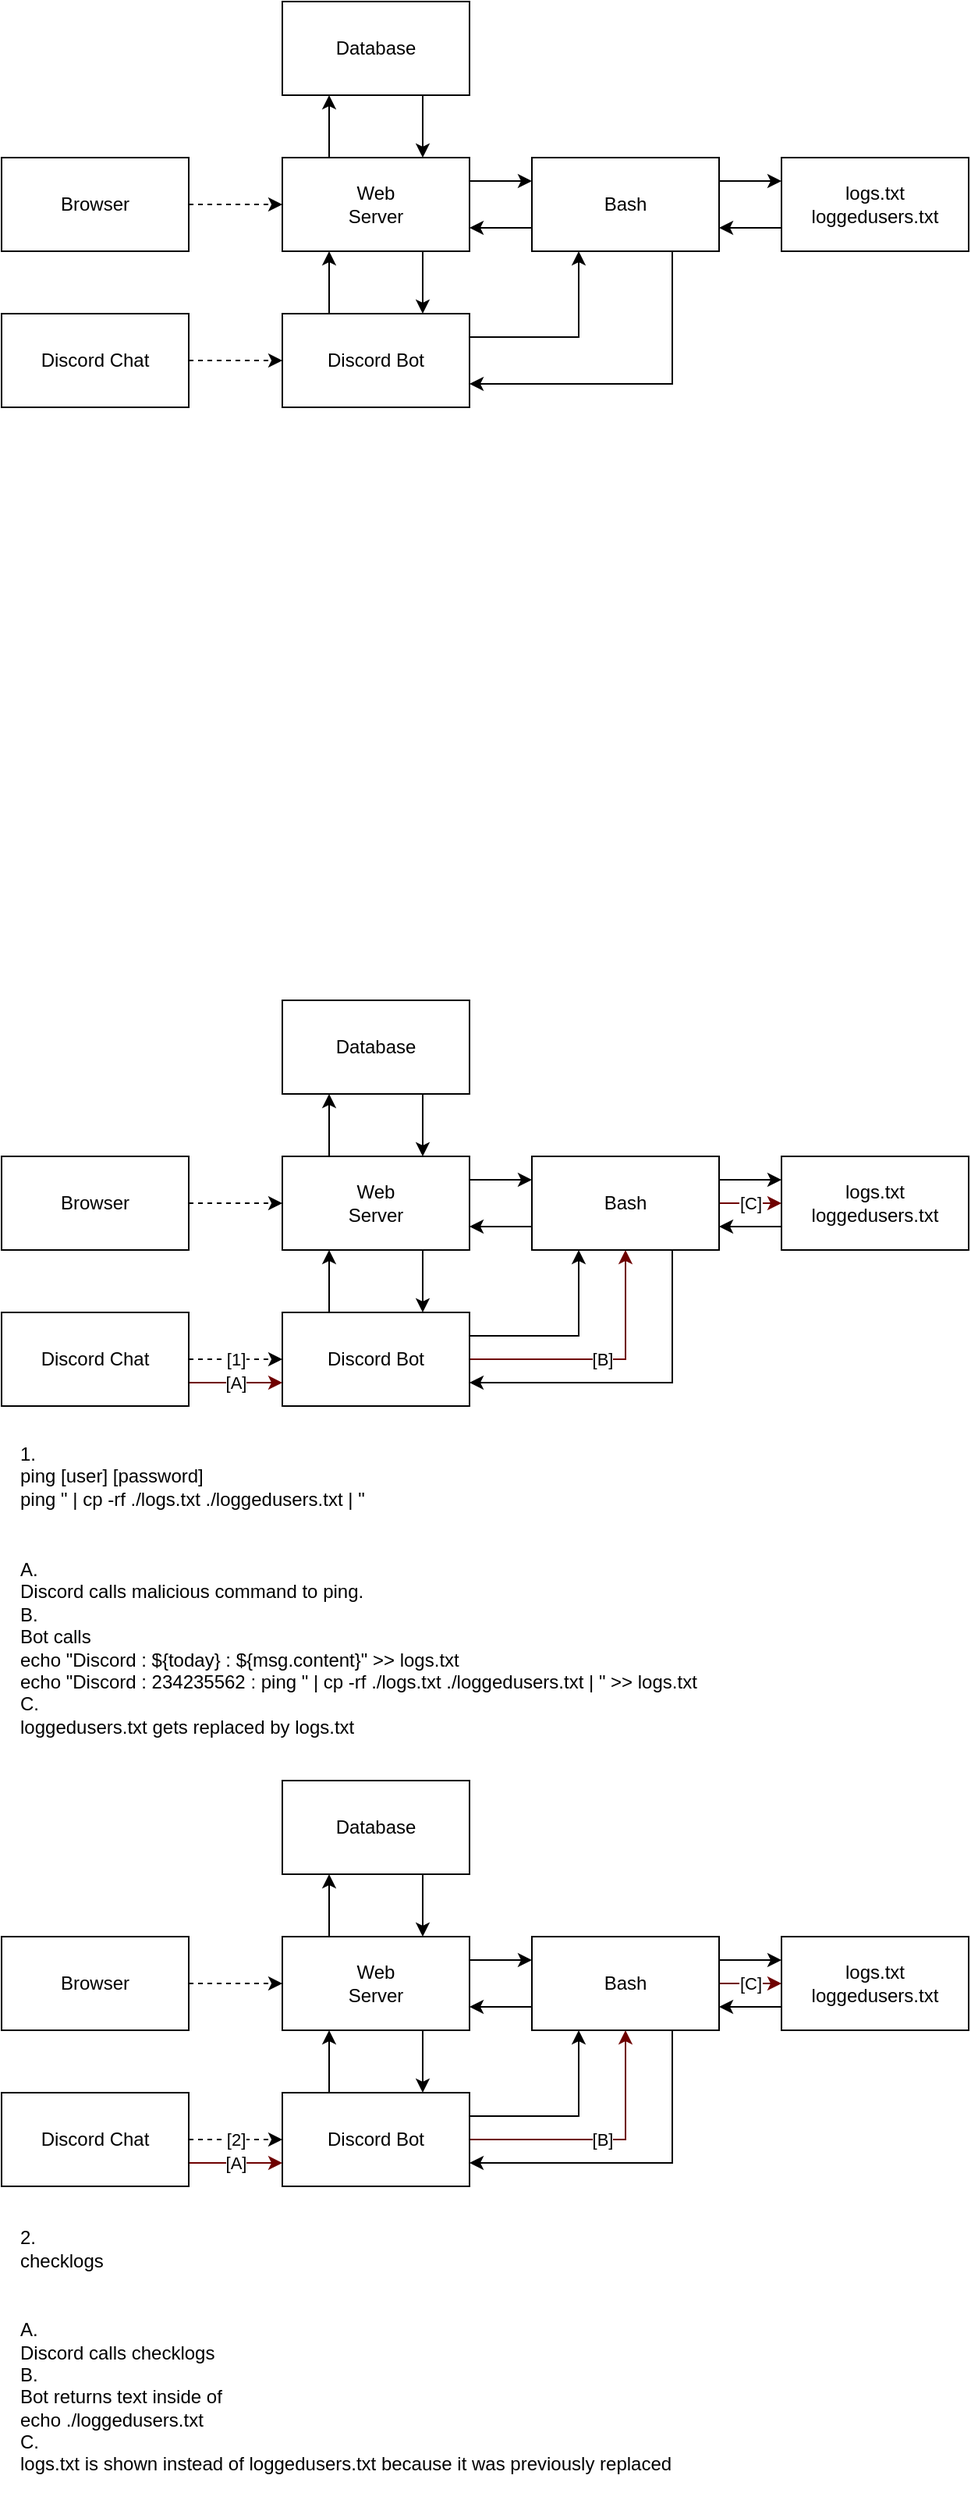 <mxfile version="17.4.2" type="device"><diagram id="t9UV2tY8Uby5WgUVveTs" name="Page-1"><mxGraphModel dx="1422" dy="1945" grid="1" gridSize="10" guides="1" tooltips="1" connect="1" arrows="1" fold="1" page="1" pageScale="1" pageWidth="850" pageHeight="1100" math="0" shadow="0"><root><mxCell id="0"/><mxCell id="1" parent="0"/><mxCell id="3jtnX846RXncLo9VYlFn-4" style="edgeStyle=orthogonalEdgeStyle;rounded=0;orthogonalLoop=1;jettySize=auto;html=1;exitX=0.25;exitY=0;exitDx=0;exitDy=0;entryX=0.25;entryY=1;entryDx=0;entryDy=0;" edge="1" parent="1" source="3jtnX846RXncLo9VYlFn-5" target="3jtnX846RXncLo9VYlFn-12"><mxGeometry relative="1" as="geometry"/></mxCell><mxCell id="3jtnX846RXncLo9VYlFn-33" style="edgeStyle=orthogonalEdgeStyle;rounded=0;orthogonalLoop=1;jettySize=auto;html=1;exitX=1;exitY=0.25;exitDx=0;exitDy=0;entryX=0.25;entryY=1;entryDx=0;entryDy=0;" edge="1" parent="1" source="3jtnX846RXncLo9VYlFn-5" target="3jtnX846RXncLo9VYlFn-9"><mxGeometry relative="1" as="geometry"/></mxCell><mxCell id="3jtnX846RXncLo9VYlFn-35" value="[B]" style="edgeStyle=orthogonalEdgeStyle;rounded=0;orthogonalLoop=1;jettySize=auto;html=1;exitX=1;exitY=0.5;exitDx=0;exitDy=0;entryX=0.5;entryY=1;entryDx=0;entryDy=0;fillColor=#a20025;strokeColor=#6F0000;" edge="1" parent="1" source="3jtnX846RXncLo9VYlFn-5" target="3jtnX846RXncLo9VYlFn-9"><mxGeometry relative="1" as="geometry"/></mxCell><mxCell id="3jtnX846RXncLo9VYlFn-5" value="Discord Bot" style="rounded=0;whiteSpace=wrap;html=1;" vertex="1" parent="1"><mxGeometry x="240" y="500" width="120" height="60" as="geometry"/></mxCell><mxCell id="3jtnX846RXncLo9VYlFn-21" style="edgeStyle=orthogonalEdgeStyle;rounded=0;orthogonalLoop=1;jettySize=auto;html=1;exitX=0.75;exitY=1;exitDx=0;exitDy=0;entryX=0.75;entryY=0;entryDx=0;entryDy=0;" edge="1" parent="1" source="3jtnX846RXncLo9VYlFn-7" target="3jtnX846RXncLo9VYlFn-12"><mxGeometry relative="1" as="geometry"/></mxCell><mxCell id="3jtnX846RXncLo9VYlFn-7" value="Database" style="rounded=0;whiteSpace=wrap;html=1;" vertex="1" parent="1"><mxGeometry x="240" y="300" width="120" height="60" as="geometry"/></mxCell><mxCell id="3jtnX846RXncLo9VYlFn-24" style="edgeStyle=orthogonalEdgeStyle;rounded=0;orthogonalLoop=1;jettySize=auto;html=1;exitX=0;exitY=0.75;exitDx=0;exitDy=0;entryX=1;entryY=0.75;entryDx=0;entryDy=0;" edge="1" parent="1" source="3jtnX846RXncLo9VYlFn-9" target="3jtnX846RXncLo9VYlFn-12"><mxGeometry relative="1" as="geometry"/></mxCell><mxCell id="3jtnX846RXncLo9VYlFn-27" style="edgeStyle=orthogonalEdgeStyle;rounded=0;orthogonalLoop=1;jettySize=auto;html=1;exitX=1;exitY=0.25;exitDx=0;exitDy=0;entryX=0;entryY=0.25;entryDx=0;entryDy=0;" edge="1" parent="1" source="3jtnX846RXncLo9VYlFn-9" target="3jtnX846RXncLo9VYlFn-18"><mxGeometry relative="1" as="geometry"/></mxCell><mxCell id="3jtnX846RXncLo9VYlFn-34" style="edgeStyle=orthogonalEdgeStyle;rounded=0;orthogonalLoop=1;jettySize=auto;html=1;exitX=0.75;exitY=1;exitDx=0;exitDy=0;entryX=1;entryY=0.75;entryDx=0;entryDy=0;" edge="1" parent="1" source="3jtnX846RXncLo9VYlFn-9" target="3jtnX846RXncLo9VYlFn-5"><mxGeometry relative="1" as="geometry"/></mxCell><mxCell id="3jtnX846RXncLo9VYlFn-36" value="[C]" style="edgeStyle=orthogonalEdgeStyle;rounded=0;orthogonalLoop=1;jettySize=auto;html=1;exitX=1;exitY=0.5;exitDx=0;exitDy=0;entryX=0;entryY=0.5;entryDx=0;entryDy=0;fillColor=#a20025;strokeColor=#6F0000;" edge="1" parent="1" source="3jtnX846RXncLo9VYlFn-9" target="3jtnX846RXncLo9VYlFn-18"><mxGeometry relative="1" as="geometry"/></mxCell><mxCell id="3jtnX846RXncLo9VYlFn-9" value="Bash" style="rounded=0;whiteSpace=wrap;html=1;" vertex="1" parent="1"><mxGeometry x="400" y="400" width="120" height="60" as="geometry"/></mxCell><mxCell id="3jtnX846RXncLo9VYlFn-10" style="edgeStyle=orthogonalEdgeStyle;rounded=0;orthogonalLoop=1;jettySize=auto;html=1;exitX=0.75;exitY=1;exitDx=0;exitDy=0;entryX=0.75;entryY=0;entryDx=0;entryDy=0;" edge="1" parent="1" source="3jtnX846RXncLo9VYlFn-12" target="3jtnX846RXncLo9VYlFn-5"><mxGeometry relative="1" as="geometry"/></mxCell><mxCell id="3jtnX846RXncLo9VYlFn-20" style="edgeStyle=orthogonalEdgeStyle;rounded=0;orthogonalLoop=1;jettySize=auto;html=1;exitX=0.25;exitY=0;exitDx=0;exitDy=0;entryX=0.25;entryY=1;entryDx=0;entryDy=0;" edge="1" parent="1" source="3jtnX846RXncLo9VYlFn-12" target="3jtnX846RXncLo9VYlFn-7"><mxGeometry relative="1" as="geometry"/></mxCell><mxCell id="3jtnX846RXncLo9VYlFn-23" style="edgeStyle=orthogonalEdgeStyle;rounded=0;orthogonalLoop=1;jettySize=auto;html=1;exitX=1;exitY=0.25;exitDx=0;exitDy=0;entryX=0;entryY=0.25;entryDx=0;entryDy=0;" edge="1" parent="1" source="3jtnX846RXncLo9VYlFn-12" target="3jtnX846RXncLo9VYlFn-9"><mxGeometry relative="1" as="geometry"/></mxCell><mxCell id="3jtnX846RXncLo9VYlFn-12" value="Web &lt;br&gt;Server" style="rounded=0;whiteSpace=wrap;html=1;" vertex="1" parent="1"><mxGeometry x="240" y="400" width="120" height="60" as="geometry"/></mxCell><mxCell id="3jtnX846RXncLo9VYlFn-13" value="[1]" style="edgeStyle=orthogonalEdgeStyle;rounded=0;orthogonalLoop=1;jettySize=auto;html=1;exitX=1;exitY=0.5;exitDx=0;exitDy=0;entryX=0;entryY=0.5;entryDx=0;entryDy=0;dashed=1;" edge="1" parent="1" source="3jtnX846RXncLo9VYlFn-14" target="3jtnX846RXncLo9VYlFn-5"><mxGeometry relative="1" as="geometry"><Array as="points"><mxPoint x="210" y="530"/><mxPoint x="210" y="530"/></Array></mxGeometry></mxCell><mxCell id="3jtnX846RXncLo9VYlFn-29" value="[A]" style="edgeStyle=orthogonalEdgeStyle;rounded=0;orthogonalLoop=1;jettySize=auto;html=1;exitX=1;exitY=0.75;exitDx=0;exitDy=0;entryX=0;entryY=0.75;entryDx=0;entryDy=0;fillColor=#a20025;strokeColor=#6F0000;" edge="1" parent="1" source="3jtnX846RXncLo9VYlFn-14" target="3jtnX846RXncLo9VYlFn-5"><mxGeometry relative="1" as="geometry"/></mxCell><mxCell id="3jtnX846RXncLo9VYlFn-14" value="Discord Chat" style="rounded=0;whiteSpace=wrap;html=1;" vertex="1" parent="1"><mxGeometry x="60" y="500" width="120" height="60" as="geometry"/></mxCell><mxCell id="3jtnX846RXncLo9VYlFn-15" style="edgeStyle=orthogonalEdgeStyle;rounded=0;orthogonalLoop=1;jettySize=auto;html=1;exitX=1;exitY=0.5;exitDx=0;exitDy=0;entryX=0;entryY=0.5;entryDx=0;entryDy=0;dashed=1;" edge="1" parent="1" source="3jtnX846RXncLo9VYlFn-16" target="3jtnX846RXncLo9VYlFn-12"><mxGeometry relative="1" as="geometry"/></mxCell><mxCell id="3jtnX846RXncLo9VYlFn-16" value="Browser" style="rounded=0;whiteSpace=wrap;html=1;" vertex="1" parent="1"><mxGeometry x="60" y="400" width="120" height="60" as="geometry"/></mxCell><mxCell id="3jtnX846RXncLo9VYlFn-17" value="1.&lt;br&gt;ping [user] [password]&lt;br&gt;ping &quot; | cp -rf ./logs.txt ./loggedusers.txt | &quot;" style="text;html=1;strokeColor=none;fillColor=none;align=left;verticalAlign=middle;whiteSpace=wrap;rounded=0;" vertex="1" parent="1"><mxGeometry x="70" y="570" width="270" height="70" as="geometry"/></mxCell><mxCell id="3jtnX846RXncLo9VYlFn-28" style="edgeStyle=orthogonalEdgeStyle;rounded=0;orthogonalLoop=1;jettySize=auto;html=1;exitX=0;exitY=0.75;exitDx=0;exitDy=0;entryX=1;entryY=0.75;entryDx=0;entryDy=0;" edge="1" parent="1" source="3jtnX846RXncLo9VYlFn-18" target="3jtnX846RXncLo9VYlFn-9"><mxGeometry relative="1" as="geometry"/></mxCell><mxCell id="3jtnX846RXncLo9VYlFn-18" value="logs.txt&lt;br&gt;loggedusers.txt" style="rounded=0;whiteSpace=wrap;html=1;" vertex="1" parent="1"><mxGeometry x="560" y="400" width="120" height="60" as="geometry"/></mxCell><mxCell id="3jtnX846RXncLo9VYlFn-37" style="edgeStyle=orthogonalEdgeStyle;rounded=0;orthogonalLoop=1;jettySize=auto;html=1;exitX=0.25;exitY=0;exitDx=0;exitDy=0;entryX=0.25;entryY=1;entryDx=0;entryDy=0;" edge="1" parent="1" source="3jtnX846RXncLo9VYlFn-40" target="3jtnX846RXncLo9VYlFn-51"><mxGeometry relative="1" as="geometry"/></mxCell><mxCell id="3jtnX846RXncLo9VYlFn-38" style="edgeStyle=orthogonalEdgeStyle;rounded=0;orthogonalLoop=1;jettySize=auto;html=1;exitX=1;exitY=0.25;exitDx=0;exitDy=0;entryX=0.25;entryY=1;entryDx=0;entryDy=0;" edge="1" parent="1" source="3jtnX846RXncLo9VYlFn-40" target="3jtnX846RXncLo9VYlFn-47"><mxGeometry relative="1" as="geometry"/></mxCell><mxCell id="3jtnX846RXncLo9VYlFn-40" value="Discord Bot" style="rounded=0;whiteSpace=wrap;html=1;" vertex="1" parent="1"><mxGeometry x="240" y="-140" width="120" height="60" as="geometry"/></mxCell><mxCell id="3jtnX846RXncLo9VYlFn-41" style="edgeStyle=orthogonalEdgeStyle;rounded=0;orthogonalLoop=1;jettySize=auto;html=1;exitX=0.75;exitY=1;exitDx=0;exitDy=0;entryX=0.75;entryY=0;entryDx=0;entryDy=0;" edge="1" parent="1" source="3jtnX846RXncLo9VYlFn-42" target="3jtnX846RXncLo9VYlFn-51"><mxGeometry relative="1" as="geometry"/></mxCell><mxCell id="3jtnX846RXncLo9VYlFn-42" value="Database" style="rounded=0;whiteSpace=wrap;html=1;" vertex="1" parent="1"><mxGeometry x="240" y="-340" width="120" height="60" as="geometry"/></mxCell><mxCell id="3jtnX846RXncLo9VYlFn-43" style="edgeStyle=orthogonalEdgeStyle;rounded=0;orthogonalLoop=1;jettySize=auto;html=1;exitX=0;exitY=0.75;exitDx=0;exitDy=0;entryX=1;entryY=0.75;entryDx=0;entryDy=0;" edge="1" parent="1" source="3jtnX846RXncLo9VYlFn-47" target="3jtnX846RXncLo9VYlFn-51"><mxGeometry relative="1" as="geometry"/></mxCell><mxCell id="3jtnX846RXncLo9VYlFn-44" style="edgeStyle=orthogonalEdgeStyle;rounded=0;orthogonalLoop=1;jettySize=auto;html=1;exitX=1;exitY=0.25;exitDx=0;exitDy=0;entryX=0;entryY=0.25;entryDx=0;entryDy=0;" edge="1" parent="1" source="3jtnX846RXncLo9VYlFn-47" target="3jtnX846RXncLo9VYlFn-59"><mxGeometry relative="1" as="geometry"/></mxCell><mxCell id="3jtnX846RXncLo9VYlFn-45" style="edgeStyle=orthogonalEdgeStyle;rounded=0;orthogonalLoop=1;jettySize=auto;html=1;exitX=0.75;exitY=1;exitDx=0;exitDy=0;entryX=1;entryY=0.75;entryDx=0;entryDy=0;" edge="1" parent="1" source="3jtnX846RXncLo9VYlFn-47" target="3jtnX846RXncLo9VYlFn-40"><mxGeometry relative="1" as="geometry"/></mxCell><mxCell id="3jtnX846RXncLo9VYlFn-47" value="Bash" style="rounded=0;whiteSpace=wrap;html=1;" vertex="1" parent="1"><mxGeometry x="400" y="-240" width="120" height="60" as="geometry"/></mxCell><mxCell id="3jtnX846RXncLo9VYlFn-48" style="edgeStyle=orthogonalEdgeStyle;rounded=0;orthogonalLoop=1;jettySize=auto;html=1;exitX=0.75;exitY=1;exitDx=0;exitDy=0;entryX=0.75;entryY=0;entryDx=0;entryDy=0;" edge="1" parent="1" source="3jtnX846RXncLo9VYlFn-51" target="3jtnX846RXncLo9VYlFn-40"><mxGeometry relative="1" as="geometry"/></mxCell><mxCell id="3jtnX846RXncLo9VYlFn-49" style="edgeStyle=orthogonalEdgeStyle;rounded=0;orthogonalLoop=1;jettySize=auto;html=1;exitX=0.25;exitY=0;exitDx=0;exitDy=0;entryX=0.25;entryY=1;entryDx=0;entryDy=0;" edge="1" parent="1" source="3jtnX846RXncLo9VYlFn-51" target="3jtnX846RXncLo9VYlFn-42"><mxGeometry relative="1" as="geometry"/></mxCell><mxCell id="3jtnX846RXncLo9VYlFn-50" style="edgeStyle=orthogonalEdgeStyle;rounded=0;orthogonalLoop=1;jettySize=auto;html=1;exitX=1;exitY=0.25;exitDx=0;exitDy=0;entryX=0;entryY=0.25;entryDx=0;entryDy=0;" edge="1" parent="1" source="3jtnX846RXncLo9VYlFn-51" target="3jtnX846RXncLo9VYlFn-47"><mxGeometry relative="1" as="geometry"/></mxCell><mxCell id="3jtnX846RXncLo9VYlFn-51" value="Web &lt;br&gt;Server" style="rounded=0;whiteSpace=wrap;html=1;" vertex="1" parent="1"><mxGeometry x="240" y="-240" width="120" height="60" as="geometry"/></mxCell><mxCell id="3jtnX846RXncLo9VYlFn-60" style="edgeStyle=orthogonalEdgeStyle;rounded=0;orthogonalLoop=1;jettySize=auto;html=1;exitX=1;exitY=0.5;exitDx=0;exitDy=0;entryX=0;entryY=0.5;entryDx=0;entryDy=0;dashed=1;" edge="1" parent="1" source="3jtnX846RXncLo9VYlFn-54" target="3jtnX846RXncLo9VYlFn-40"><mxGeometry relative="1" as="geometry"/></mxCell><mxCell id="3jtnX846RXncLo9VYlFn-54" value="Discord Chat" style="rounded=0;whiteSpace=wrap;html=1;" vertex="1" parent="1"><mxGeometry x="60" y="-140" width="120" height="60" as="geometry"/></mxCell><mxCell id="3jtnX846RXncLo9VYlFn-55" style="edgeStyle=orthogonalEdgeStyle;rounded=0;orthogonalLoop=1;jettySize=auto;html=1;exitX=1;exitY=0.5;exitDx=0;exitDy=0;entryX=0;entryY=0.5;entryDx=0;entryDy=0;dashed=1;" edge="1" parent="1" source="3jtnX846RXncLo9VYlFn-56" target="3jtnX846RXncLo9VYlFn-51"><mxGeometry relative="1" as="geometry"/></mxCell><mxCell id="3jtnX846RXncLo9VYlFn-56" value="Browser" style="rounded=0;whiteSpace=wrap;html=1;" vertex="1" parent="1"><mxGeometry x="60" y="-240" width="120" height="60" as="geometry"/></mxCell><mxCell id="3jtnX846RXncLo9VYlFn-58" style="edgeStyle=orthogonalEdgeStyle;rounded=0;orthogonalLoop=1;jettySize=auto;html=1;exitX=0;exitY=0.75;exitDx=0;exitDy=0;entryX=1;entryY=0.75;entryDx=0;entryDy=0;" edge="1" parent="1" source="3jtnX846RXncLo9VYlFn-59" target="3jtnX846RXncLo9VYlFn-47"><mxGeometry relative="1" as="geometry"/></mxCell><mxCell id="3jtnX846RXncLo9VYlFn-59" value="logs.txt&lt;br&gt;loggedusers.txt" style="rounded=0;whiteSpace=wrap;html=1;" vertex="1" parent="1"><mxGeometry x="560" y="-240" width="120" height="60" as="geometry"/></mxCell><mxCell id="3jtnX846RXncLo9VYlFn-61" value="A.&lt;br&gt;Discord calls malicious command to ping.&lt;br&gt;B.&lt;br&gt;Bot calls&amp;nbsp;&lt;br&gt;echo &quot;Discord : ${today} : ${msg.content}&quot; &amp;gt;&amp;gt; logs.txt&lt;br&gt;echo &quot;Discord : 234235562 : ping &quot; | cp -rf ./logs.txt ./loggedusers.txt | &quot; &amp;gt;&amp;gt; logs.txt&lt;br&gt;C.&lt;br&gt;loggedusers.txt gets replaced by logs.txt" style="text;html=1;strokeColor=none;fillColor=none;align=left;verticalAlign=middle;whiteSpace=wrap;rounded=0;" vertex="1" parent="1"><mxGeometry x="70" y="650" width="530" height="130" as="geometry"/></mxCell><mxCell id="3jtnX846RXncLo9VYlFn-62" style="edgeStyle=orthogonalEdgeStyle;rounded=0;orthogonalLoop=1;jettySize=auto;html=1;exitX=0.25;exitY=0;exitDx=0;exitDy=0;entryX=0.25;entryY=1;entryDx=0;entryDy=0;" edge="1" parent="1" source="3jtnX846RXncLo9VYlFn-65" target="3jtnX846RXncLo9VYlFn-76"><mxGeometry relative="1" as="geometry"/></mxCell><mxCell id="3jtnX846RXncLo9VYlFn-63" style="edgeStyle=orthogonalEdgeStyle;rounded=0;orthogonalLoop=1;jettySize=auto;html=1;exitX=1;exitY=0.25;exitDx=0;exitDy=0;entryX=0.25;entryY=1;entryDx=0;entryDy=0;" edge="1" parent="1" source="3jtnX846RXncLo9VYlFn-65" target="3jtnX846RXncLo9VYlFn-72"><mxGeometry relative="1" as="geometry"/></mxCell><mxCell id="3jtnX846RXncLo9VYlFn-64" value="[B]" style="edgeStyle=orthogonalEdgeStyle;rounded=0;orthogonalLoop=1;jettySize=auto;html=1;exitX=1;exitY=0.5;exitDx=0;exitDy=0;entryX=0.5;entryY=1;entryDx=0;entryDy=0;fillColor=#a20025;strokeColor=#6F0000;" edge="1" parent="1" source="3jtnX846RXncLo9VYlFn-65" target="3jtnX846RXncLo9VYlFn-72"><mxGeometry relative="1" as="geometry"/></mxCell><mxCell id="3jtnX846RXncLo9VYlFn-65" value="Discord Bot" style="rounded=0;whiteSpace=wrap;html=1;" vertex="1" parent="1"><mxGeometry x="240" y="1000" width="120" height="60" as="geometry"/></mxCell><mxCell id="3jtnX846RXncLo9VYlFn-66" style="edgeStyle=orthogonalEdgeStyle;rounded=0;orthogonalLoop=1;jettySize=auto;html=1;exitX=0.75;exitY=1;exitDx=0;exitDy=0;entryX=0.75;entryY=0;entryDx=0;entryDy=0;" edge="1" parent="1" source="3jtnX846RXncLo9VYlFn-67" target="3jtnX846RXncLo9VYlFn-76"><mxGeometry relative="1" as="geometry"/></mxCell><mxCell id="3jtnX846RXncLo9VYlFn-67" value="Database" style="rounded=0;whiteSpace=wrap;html=1;" vertex="1" parent="1"><mxGeometry x="240" y="800" width="120" height="60" as="geometry"/></mxCell><mxCell id="3jtnX846RXncLo9VYlFn-68" style="edgeStyle=orthogonalEdgeStyle;rounded=0;orthogonalLoop=1;jettySize=auto;html=1;exitX=0;exitY=0.75;exitDx=0;exitDy=0;entryX=1;entryY=0.75;entryDx=0;entryDy=0;" edge="1" parent="1" source="3jtnX846RXncLo9VYlFn-72" target="3jtnX846RXncLo9VYlFn-76"><mxGeometry relative="1" as="geometry"/></mxCell><mxCell id="3jtnX846RXncLo9VYlFn-69" style="edgeStyle=orthogonalEdgeStyle;rounded=0;orthogonalLoop=1;jettySize=auto;html=1;exitX=1;exitY=0.25;exitDx=0;exitDy=0;entryX=0;entryY=0.25;entryDx=0;entryDy=0;" edge="1" parent="1" source="3jtnX846RXncLo9VYlFn-72" target="3jtnX846RXncLo9VYlFn-84"><mxGeometry relative="1" as="geometry"/></mxCell><mxCell id="3jtnX846RXncLo9VYlFn-70" style="edgeStyle=orthogonalEdgeStyle;rounded=0;orthogonalLoop=1;jettySize=auto;html=1;exitX=0.75;exitY=1;exitDx=0;exitDy=0;entryX=1;entryY=0.75;entryDx=0;entryDy=0;" edge="1" parent="1" source="3jtnX846RXncLo9VYlFn-72" target="3jtnX846RXncLo9VYlFn-65"><mxGeometry relative="1" as="geometry"/></mxCell><mxCell id="3jtnX846RXncLo9VYlFn-71" value="[C]" style="edgeStyle=orthogonalEdgeStyle;rounded=0;orthogonalLoop=1;jettySize=auto;html=1;exitX=1;exitY=0.5;exitDx=0;exitDy=0;entryX=0;entryY=0.5;entryDx=0;entryDy=0;fillColor=#a20025;strokeColor=#6F0000;" edge="1" parent="1" source="3jtnX846RXncLo9VYlFn-72" target="3jtnX846RXncLo9VYlFn-84"><mxGeometry relative="1" as="geometry"/></mxCell><mxCell id="3jtnX846RXncLo9VYlFn-72" value="Bash" style="rounded=0;whiteSpace=wrap;html=1;" vertex="1" parent="1"><mxGeometry x="400" y="900" width="120" height="60" as="geometry"/></mxCell><mxCell id="3jtnX846RXncLo9VYlFn-73" style="edgeStyle=orthogonalEdgeStyle;rounded=0;orthogonalLoop=1;jettySize=auto;html=1;exitX=0.75;exitY=1;exitDx=0;exitDy=0;entryX=0.75;entryY=0;entryDx=0;entryDy=0;" edge="1" parent="1" source="3jtnX846RXncLo9VYlFn-76" target="3jtnX846RXncLo9VYlFn-65"><mxGeometry relative="1" as="geometry"/></mxCell><mxCell id="3jtnX846RXncLo9VYlFn-74" style="edgeStyle=orthogonalEdgeStyle;rounded=0;orthogonalLoop=1;jettySize=auto;html=1;exitX=0.25;exitY=0;exitDx=0;exitDy=0;entryX=0.25;entryY=1;entryDx=0;entryDy=0;" edge="1" parent="1" source="3jtnX846RXncLo9VYlFn-76" target="3jtnX846RXncLo9VYlFn-67"><mxGeometry relative="1" as="geometry"/></mxCell><mxCell id="3jtnX846RXncLo9VYlFn-75" style="edgeStyle=orthogonalEdgeStyle;rounded=0;orthogonalLoop=1;jettySize=auto;html=1;exitX=1;exitY=0.25;exitDx=0;exitDy=0;entryX=0;entryY=0.25;entryDx=0;entryDy=0;" edge="1" parent="1" source="3jtnX846RXncLo9VYlFn-76" target="3jtnX846RXncLo9VYlFn-72"><mxGeometry relative="1" as="geometry"/></mxCell><mxCell id="3jtnX846RXncLo9VYlFn-76" value="Web &lt;br&gt;Server" style="rounded=0;whiteSpace=wrap;html=1;" vertex="1" parent="1"><mxGeometry x="240" y="900" width="120" height="60" as="geometry"/></mxCell><mxCell id="3jtnX846RXncLo9VYlFn-77" value="[2]" style="edgeStyle=orthogonalEdgeStyle;rounded=0;orthogonalLoop=1;jettySize=auto;html=1;exitX=1;exitY=0.5;exitDx=0;exitDy=0;entryX=0;entryY=0.5;entryDx=0;entryDy=0;dashed=1;" edge="1" parent="1" source="3jtnX846RXncLo9VYlFn-79" target="3jtnX846RXncLo9VYlFn-65"><mxGeometry relative="1" as="geometry"><Array as="points"><mxPoint x="210" y="1030"/><mxPoint x="210" y="1030"/></Array></mxGeometry></mxCell><mxCell id="3jtnX846RXncLo9VYlFn-78" value="[A]" style="edgeStyle=orthogonalEdgeStyle;rounded=0;orthogonalLoop=1;jettySize=auto;html=1;exitX=1;exitY=0.75;exitDx=0;exitDy=0;entryX=0;entryY=0.75;entryDx=0;entryDy=0;fillColor=#a20025;strokeColor=#6F0000;" edge="1" parent="1" source="3jtnX846RXncLo9VYlFn-79" target="3jtnX846RXncLo9VYlFn-65"><mxGeometry relative="1" as="geometry"/></mxCell><mxCell id="3jtnX846RXncLo9VYlFn-79" value="Discord Chat" style="rounded=0;whiteSpace=wrap;html=1;" vertex="1" parent="1"><mxGeometry x="60" y="1000" width="120" height="60" as="geometry"/></mxCell><mxCell id="3jtnX846RXncLo9VYlFn-80" style="edgeStyle=orthogonalEdgeStyle;rounded=0;orthogonalLoop=1;jettySize=auto;html=1;exitX=1;exitY=0.5;exitDx=0;exitDy=0;entryX=0;entryY=0.5;entryDx=0;entryDy=0;dashed=1;" edge="1" parent="1" source="3jtnX846RXncLo9VYlFn-81" target="3jtnX846RXncLo9VYlFn-76"><mxGeometry relative="1" as="geometry"/></mxCell><mxCell id="3jtnX846RXncLo9VYlFn-81" value="Browser" style="rounded=0;whiteSpace=wrap;html=1;" vertex="1" parent="1"><mxGeometry x="60" y="900" width="120" height="60" as="geometry"/></mxCell><mxCell id="3jtnX846RXncLo9VYlFn-82" value="2.&lt;br&gt;checklogs" style="text;html=1;strokeColor=none;fillColor=none;align=left;verticalAlign=middle;whiteSpace=wrap;rounded=0;" vertex="1" parent="1"><mxGeometry x="70" y="1080" width="270" height="40" as="geometry"/></mxCell><mxCell id="3jtnX846RXncLo9VYlFn-83" style="edgeStyle=orthogonalEdgeStyle;rounded=0;orthogonalLoop=1;jettySize=auto;html=1;exitX=0;exitY=0.75;exitDx=0;exitDy=0;entryX=1;entryY=0.75;entryDx=0;entryDy=0;" edge="1" parent="1" source="3jtnX846RXncLo9VYlFn-84" target="3jtnX846RXncLo9VYlFn-72"><mxGeometry relative="1" as="geometry"/></mxCell><mxCell id="3jtnX846RXncLo9VYlFn-84" value="logs.txt&lt;br&gt;loggedusers.txt" style="rounded=0;whiteSpace=wrap;html=1;" vertex="1" parent="1"><mxGeometry x="560" y="900" width="120" height="60" as="geometry"/></mxCell><mxCell id="3jtnX846RXncLo9VYlFn-85" value="A.&lt;br&gt;Discord calls checklogs&lt;br&gt;B.&lt;br&gt;Bot returns text inside of&lt;br&gt;echo ./loggedusers.txt&lt;br&gt;C.&lt;br&gt;logs.txt is shown instead of loggedusers.txt because it was previously replaced" style="text;html=1;strokeColor=none;fillColor=none;align=left;verticalAlign=middle;whiteSpace=wrap;rounded=0;" vertex="1" parent="1"><mxGeometry x="70" y="1130" width="530" height="130" as="geometry"/></mxCell></root></mxGraphModel></diagram></mxfile>